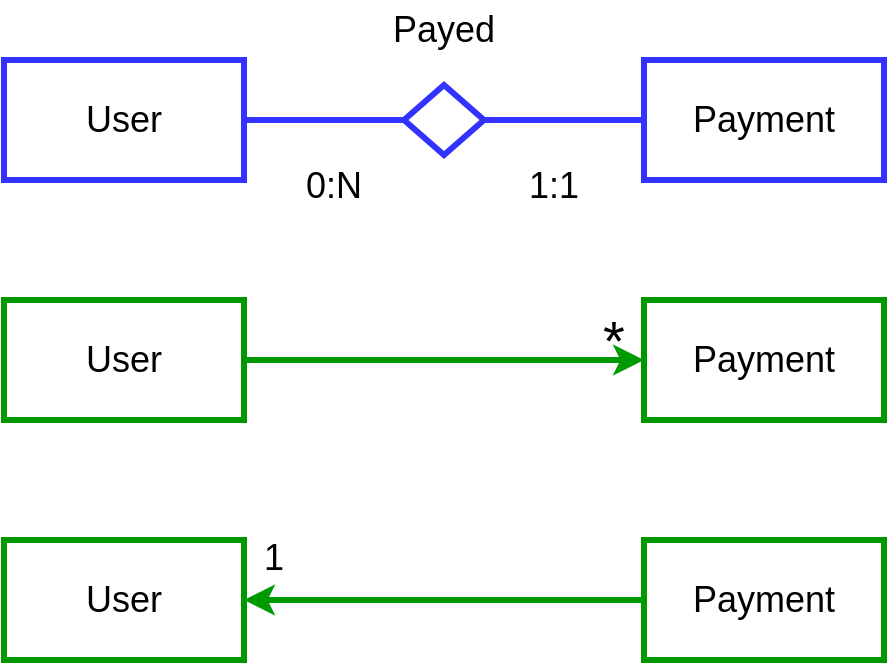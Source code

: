 <mxfile version="17.4.2" type="device" pages="12"><diagram id="C5RBs43oDa-KdzZeNtuy" name="User - Payment"><mxGraphModel dx="1673" dy="865" grid="1" gridSize="10" guides="1" tooltips="1" connect="1" arrows="1" fold="1" page="1" pageScale="1" pageWidth="827" pageHeight="1169" math="0" shadow="0"><root><mxCell id="WIyWlLk6GJQsqaUBKTNV-0"/><mxCell id="WIyWlLk6GJQsqaUBKTNV-1" parent="WIyWlLk6GJQsqaUBKTNV-0"/><mxCell id="5H8_znmYZqcQGiGj_7-v-3" style="edgeStyle=orthogonalEdgeStyle;rounded=0;orthogonalLoop=1;jettySize=auto;html=1;entryX=0;entryY=0.5;entryDx=0;entryDy=0;endArrow=none;endFill=0;strokeColor=#3333FF;strokeWidth=3;" parent="WIyWlLk6GJQsqaUBKTNV-1" source="5H8_znmYZqcQGiGj_7-v-0" target="5H8_znmYZqcQGiGj_7-v-1" edge="1"><mxGeometry relative="1" as="geometry"/></mxCell><mxCell id="5H8_znmYZqcQGiGj_7-v-0" value="User" style="rounded=0;whiteSpace=wrap;html=1;strokeColor=#3333FF;strokeWidth=3;fontSize=18;" parent="WIyWlLk6GJQsqaUBKTNV-1" vertex="1"><mxGeometry x="80" y="160" width="120" height="60" as="geometry"/></mxCell><mxCell id="5H8_znmYZqcQGiGj_7-v-4" style="edgeStyle=orthogonalEdgeStyle;rounded=0;orthogonalLoop=1;jettySize=auto;html=1;endArrow=none;endFill=0;strokeColor=#3333FF;strokeWidth=3;" parent="WIyWlLk6GJQsqaUBKTNV-1" source="5H8_znmYZqcQGiGj_7-v-1" target="5H8_znmYZqcQGiGj_7-v-2" edge="1"><mxGeometry relative="1" as="geometry"/></mxCell><mxCell id="5H8_znmYZqcQGiGj_7-v-1" value="" style="rhombus;whiteSpace=wrap;html=1;strokeColor=#3333FF;strokeWidth=3;" parent="WIyWlLk6GJQsqaUBKTNV-1" vertex="1"><mxGeometry x="280" y="172.5" width="40" height="35" as="geometry"/></mxCell><mxCell id="5H8_znmYZqcQGiGj_7-v-2" value="Payment" style="rounded=0;whiteSpace=wrap;html=1;strokeColor=#3333FF;strokeWidth=3;fontSize=18;" parent="WIyWlLk6GJQsqaUBKTNV-1" vertex="1"><mxGeometry x="400" y="160" width="120" height="60" as="geometry"/></mxCell><mxCell id="5H8_znmYZqcQGiGj_7-v-10" style="edgeStyle=orthogonalEdgeStyle;rounded=0;orthogonalLoop=1;jettySize=auto;html=1;endArrow=classic;endFill=1;strokeColor=#009900;strokeWidth=3;" parent="WIyWlLk6GJQsqaUBKTNV-1" source="5H8_znmYZqcQGiGj_7-v-6" target="5H8_znmYZqcQGiGj_7-v-9" edge="1"><mxGeometry relative="1" as="geometry"/></mxCell><mxCell id="5H8_znmYZqcQGiGj_7-v-6" value="User" style="rounded=0;whiteSpace=wrap;html=1;strokeColor=#009900;strokeWidth=3;fontSize=18;" parent="WIyWlLk6GJQsqaUBKTNV-1" vertex="1"><mxGeometry x="80" y="280" width="120" height="60" as="geometry"/></mxCell><mxCell id="5H8_znmYZqcQGiGj_7-v-9" value="Payment" style="rounded=0;whiteSpace=wrap;html=1;strokeColor=#009900;strokeWidth=3;fontSize=18;" parent="WIyWlLk6GJQsqaUBKTNV-1" vertex="1"><mxGeometry x="400" y="280" width="120" height="60" as="geometry"/></mxCell><mxCell id="5H8_znmYZqcQGiGj_7-v-12" value="User" style="rounded=0;whiteSpace=wrap;html=1;strokeColor=#009900;strokeWidth=3;fontSize=18;" parent="WIyWlLk6GJQsqaUBKTNV-1" vertex="1"><mxGeometry x="80" y="400" width="120" height="60" as="geometry"/></mxCell><mxCell id="5H8_znmYZqcQGiGj_7-v-14" style="edgeStyle=orthogonalEdgeStyle;rounded=0;orthogonalLoop=1;jettySize=auto;html=1;endArrow=classic;endFill=1;strokeColor=#009900;strokeWidth=3;" parent="WIyWlLk6GJQsqaUBKTNV-1" source="5H8_znmYZqcQGiGj_7-v-13" target="5H8_znmYZqcQGiGj_7-v-12" edge="1"><mxGeometry relative="1" as="geometry"/></mxCell><mxCell id="5H8_znmYZqcQGiGj_7-v-13" value="Payment" style="rounded=0;whiteSpace=wrap;html=1;strokeColor=#009900;strokeWidth=3;fontSize=18;" parent="WIyWlLk6GJQsqaUBKTNV-1" vertex="1"><mxGeometry x="400" y="400" width="120" height="60" as="geometry"/></mxCell><mxCell id="cLh1fP5vPN0zq7jZr4No-0" value="&lt;font style=&quot;font-size: 18px&quot;&gt;Payed&lt;/font&gt;" style="text;html=1;strokeColor=none;fillColor=none;align=center;verticalAlign=middle;whiteSpace=wrap;rounded=0;" parent="WIyWlLk6GJQsqaUBKTNV-1" vertex="1"><mxGeometry x="270" y="130" width="60" height="30" as="geometry"/></mxCell><mxCell id="xZDJ2udgOae-NcGjfH1W-0" value="&lt;font style=&quot;font-size: 18px&quot;&gt;0:N&lt;/font&gt;" style="text;html=1;strokeColor=none;fillColor=none;align=center;verticalAlign=middle;whiteSpace=wrap;rounded=0;" parent="WIyWlLk6GJQsqaUBKTNV-1" vertex="1"><mxGeometry x="220" y="207.5" width="50" height="30" as="geometry"/></mxCell><mxCell id="5rE2RYd2EamQ4Tgmn-ch-0" value="&lt;font style=&quot;font-size: 18px&quot;&gt;1:1&lt;/font&gt;" style="text;html=1;strokeColor=none;fillColor=none;align=center;verticalAlign=middle;whiteSpace=wrap;rounded=0;" parent="WIyWlLk6GJQsqaUBKTNV-1" vertex="1"><mxGeometry x="330" y="207.5" width="50" height="30" as="geometry"/></mxCell><mxCell id="5rE2RYd2EamQ4Tgmn-ch-1" value="&lt;font style=&quot;font-size: 28px&quot;&gt;*&lt;/font&gt;" style="text;html=1;strokeColor=none;fillColor=none;align=center;verticalAlign=middle;whiteSpace=wrap;rounded=0;fontSize=18;" parent="WIyWlLk6GJQsqaUBKTNV-1" vertex="1"><mxGeometry x="360" y="290" width="50" height="20" as="geometry"/></mxCell><mxCell id="5rE2RYd2EamQ4Tgmn-ch-3" value="&lt;font style=&quot;font-size: 18px&quot;&gt;1&lt;/font&gt;" style="text;html=1;strokeColor=none;fillColor=none;align=center;verticalAlign=middle;whiteSpace=wrap;rounded=0;fontSize=28;" parent="WIyWlLk6GJQsqaUBKTNV-1" vertex="1"><mxGeometry x="200" y="390" width="30" height="30" as="geometry"/></mxCell></root></mxGraphModel></diagram><diagram id="3bd6IKBIG8rAAPfCMlBy" name="User - Alert"><mxGraphModel dx="1673" dy="865" grid="1" gridSize="10" guides="1" tooltips="1" connect="1" arrows="1" fold="1" page="1" pageScale="1" pageWidth="827" pageHeight="1169" math="0" shadow="0"><root><mxCell id="0"/><mxCell id="1" parent="0"/><mxCell id="NspKJpNaupWwbwPOHup2-33" style="edgeStyle=orthogonalEdgeStyle;rounded=0;orthogonalLoop=1;jettySize=auto;html=1;entryX=0;entryY=0.5;entryDx=0;entryDy=0;endArrow=none;endFill=0;strokeColor=#3333FF;strokeWidth=3;" parent="1" source="NspKJpNaupWwbwPOHup2-34" target="NspKJpNaupWwbwPOHup2-36" edge="1"><mxGeometry relative="1" as="geometry"/></mxCell><mxCell id="NspKJpNaupWwbwPOHup2-34" value="User" style="rounded=0;whiteSpace=wrap;html=1;strokeColor=#3333FF;strokeWidth=3;fontSize=18;" parent="1" vertex="1"><mxGeometry x="100" y="180" width="120" height="60" as="geometry"/></mxCell><mxCell id="NspKJpNaupWwbwPOHup2-35" style="edgeStyle=orthogonalEdgeStyle;rounded=0;orthogonalLoop=1;jettySize=auto;html=1;endArrow=none;endFill=0;strokeColor=#3333FF;strokeWidth=3;" parent="1" source="NspKJpNaupWwbwPOHup2-36" target="NspKJpNaupWwbwPOHup2-37" edge="1"><mxGeometry relative="1" as="geometry"/></mxCell><mxCell id="NspKJpNaupWwbwPOHup2-36" value="" style="rhombus;whiteSpace=wrap;html=1;strokeColor=#3333FF;strokeWidth=3;" parent="1" vertex="1"><mxGeometry x="300" y="192.5" width="40" height="35" as="geometry"/></mxCell><mxCell id="NspKJpNaupWwbwPOHup2-37" value="Alert" style="rounded=0;whiteSpace=wrap;html=1;strokeColor=#3333FF;strokeWidth=3;fontSize=18;" parent="1" vertex="1"><mxGeometry x="420" y="180" width="120" height="60" as="geometry"/></mxCell><mxCell id="NspKJpNaupWwbwPOHup2-38" style="edgeStyle=orthogonalEdgeStyle;rounded=0;orthogonalLoop=1;jettySize=auto;html=1;endArrow=classic;endFill=1;strokeColor=#009900;strokeWidth=3;" parent="1" source="NspKJpNaupWwbwPOHup2-39" target="NspKJpNaupWwbwPOHup2-40" edge="1"><mxGeometry relative="1" as="geometry"/></mxCell><mxCell id="NspKJpNaupWwbwPOHup2-39" value="User" style="rounded=0;whiteSpace=wrap;html=1;strokeColor=#009900;strokeWidth=3;fontSize=18;" parent="1" vertex="1"><mxGeometry x="100" y="300" width="120" height="60" as="geometry"/></mxCell><mxCell id="NspKJpNaupWwbwPOHup2-40" value="Alert" style="rounded=0;whiteSpace=wrap;html=1;strokeColor=#009900;strokeWidth=3;fontSize=18;" parent="1" vertex="1"><mxGeometry x="420" y="300" width="120" height="60" as="geometry"/></mxCell><mxCell id="NspKJpNaupWwbwPOHup2-41" value="User" style="rounded=0;whiteSpace=wrap;html=1;strokeColor=#009900;strokeWidth=3;fontSize=18;" parent="1" vertex="1"><mxGeometry x="100" y="420" width="120" height="60" as="geometry"/></mxCell><mxCell id="NspKJpNaupWwbwPOHup2-42" style="edgeStyle=orthogonalEdgeStyle;rounded=0;orthogonalLoop=1;jettySize=auto;html=1;endArrow=classic;endFill=1;strokeColor=#009900;strokeWidth=3;" parent="1" source="NspKJpNaupWwbwPOHup2-43" target="NspKJpNaupWwbwPOHup2-41" edge="1"><mxGeometry relative="1" as="geometry"/></mxCell><mxCell id="NspKJpNaupWwbwPOHup2-43" value="Alert" style="rounded=0;whiteSpace=wrap;html=1;strokeColor=#009900;strokeWidth=3;fontSize=18;" parent="1" vertex="1"><mxGeometry x="420" y="420" width="120" height="60" as="geometry"/></mxCell><mxCell id="NspKJpNaupWwbwPOHup2-44" value="&lt;font style=&quot;font-size: 18px&quot;&gt;Raise&lt;br&gt;&lt;/font&gt;" style="text;html=1;strokeColor=none;fillColor=none;align=center;verticalAlign=middle;whiteSpace=wrap;rounded=0;" parent="1" vertex="1"><mxGeometry x="290" y="150" width="60" height="30" as="geometry"/></mxCell><mxCell id="NspKJpNaupWwbwPOHup2-45" value="&lt;font style=&quot;font-size: 18px&quot;&gt;0:N&lt;/font&gt;" style="text;html=1;strokeColor=none;fillColor=none;align=center;verticalAlign=middle;whiteSpace=wrap;rounded=0;" parent="1" vertex="1"><mxGeometry x="240" y="227.5" width="50" height="30" as="geometry"/></mxCell><mxCell id="NspKJpNaupWwbwPOHup2-46" value="&lt;font style=&quot;font-size: 18px&quot;&gt;1:1&lt;/font&gt;" style="text;html=1;strokeColor=none;fillColor=none;align=center;verticalAlign=middle;whiteSpace=wrap;rounded=0;" parent="1" vertex="1"><mxGeometry x="350" y="227.5" width="50" height="30" as="geometry"/></mxCell><mxCell id="NspKJpNaupWwbwPOHup2-47" value="&lt;font style=&quot;font-size: 28px&quot;&gt;*&lt;/font&gt;" style="text;html=1;strokeColor=none;fillColor=none;align=center;verticalAlign=middle;whiteSpace=wrap;rounded=0;fontSize=18;" parent="1" vertex="1"><mxGeometry x="380" y="310" width="50" height="20" as="geometry"/></mxCell><mxCell id="NspKJpNaupWwbwPOHup2-48" value="&lt;font style=&quot;font-size: 18px&quot;&gt;1&lt;/font&gt;" style="text;html=1;strokeColor=none;fillColor=none;align=center;verticalAlign=middle;whiteSpace=wrap;rounded=0;fontSize=28;" parent="1" vertex="1"><mxGeometry x="220" y="410" width="30" height="30" as="geometry"/></mxCell></root></mxGraphModel></diagram><diagram id="1XJsCqyKZzRKK31e_K_E" name="User - Order"><mxGraphModel dx="1673" dy="865" grid="1" gridSize="10" guides="1" tooltips="1" connect="1" arrows="1" fold="1" page="1" pageScale="1" pageWidth="827" pageHeight="1169" math="0" shadow="0"><root><mxCell id="0"/><mxCell id="1" parent="0"/><mxCell id="jELUBYUZ6eDR5ddzlOQa-1" style="edgeStyle=orthogonalEdgeStyle;rounded=0;orthogonalLoop=1;jettySize=auto;html=1;entryX=0;entryY=0.5;entryDx=0;entryDy=0;endArrow=none;endFill=0;strokeColor=#3333FF;strokeWidth=3;" parent="1" source="jELUBYUZ6eDR5ddzlOQa-2" target="jELUBYUZ6eDR5ddzlOQa-4" edge="1"><mxGeometry relative="1" as="geometry"/></mxCell><mxCell id="jELUBYUZ6eDR5ddzlOQa-2" value="User" style="rounded=0;whiteSpace=wrap;html=1;strokeColor=#3333FF;strokeWidth=3;fontSize=18;" parent="1" vertex="1"><mxGeometry x="80" y="160" width="120" height="60" as="geometry"/></mxCell><mxCell id="jELUBYUZ6eDR5ddzlOQa-3" style="edgeStyle=orthogonalEdgeStyle;rounded=0;orthogonalLoop=1;jettySize=auto;html=1;endArrow=none;endFill=0;strokeColor=#3333FF;strokeWidth=3;" parent="1" source="jELUBYUZ6eDR5ddzlOQa-4" target="jELUBYUZ6eDR5ddzlOQa-5" edge="1"><mxGeometry relative="1" as="geometry"/></mxCell><mxCell id="jELUBYUZ6eDR5ddzlOQa-4" value="" style="rhombus;whiteSpace=wrap;html=1;strokeColor=#3333FF;strokeWidth=3;" parent="1" vertex="1"><mxGeometry x="280" y="172.5" width="40" height="35" as="geometry"/></mxCell><mxCell id="jELUBYUZ6eDR5ddzlOQa-5" value="Order" style="rounded=0;whiteSpace=wrap;html=1;strokeColor=#3333FF;strokeWidth=3;fontSize=18;" parent="1" vertex="1"><mxGeometry x="400" y="160" width="120" height="60" as="geometry"/></mxCell><mxCell id="jELUBYUZ6eDR5ddzlOQa-6" style="edgeStyle=orthogonalEdgeStyle;rounded=0;orthogonalLoop=1;jettySize=auto;html=1;endArrow=classic;endFill=1;strokeColor=#009900;strokeWidth=3;" parent="1" source="jELUBYUZ6eDR5ddzlOQa-7" target="jELUBYUZ6eDR5ddzlOQa-8" edge="1"><mxGeometry relative="1" as="geometry"/></mxCell><mxCell id="jELUBYUZ6eDR5ddzlOQa-7" value="User" style="rounded=0;whiteSpace=wrap;html=1;strokeColor=#009900;strokeWidth=3;fontSize=18;" parent="1" vertex="1"><mxGeometry x="80" y="280" width="120" height="60" as="geometry"/></mxCell><mxCell id="jELUBYUZ6eDR5ddzlOQa-8" value="Order" style="rounded=0;whiteSpace=wrap;html=1;strokeColor=#009900;strokeWidth=3;fontSize=18;" parent="1" vertex="1"><mxGeometry x="400" y="280" width="120" height="60" as="geometry"/></mxCell><mxCell id="jELUBYUZ6eDR5ddzlOQa-9" value="User" style="rounded=0;whiteSpace=wrap;html=1;strokeColor=#009900;strokeWidth=3;fontSize=18;" parent="1" vertex="1"><mxGeometry x="80" y="400" width="120" height="60" as="geometry"/></mxCell><mxCell id="jELUBYUZ6eDR5ddzlOQa-10" style="edgeStyle=orthogonalEdgeStyle;rounded=0;orthogonalLoop=1;jettySize=auto;html=1;endArrow=classic;endFill=1;strokeColor=#009900;strokeWidth=3;" parent="1" source="jELUBYUZ6eDR5ddzlOQa-11" target="jELUBYUZ6eDR5ddzlOQa-9" edge="1"><mxGeometry relative="1" as="geometry"/></mxCell><mxCell id="jELUBYUZ6eDR5ddzlOQa-11" value="Order" style="rounded=0;whiteSpace=wrap;html=1;strokeColor=#009900;strokeWidth=3;fontSize=18;" parent="1" vertex="1"><mxGeometry x="400" y="400" width="120" height="60" as="geometry"/></mxCell><mxCell id="jELUBYUZ6eDR5ddzlOQa-12" value="&lt;font style=&quot;font-size: 18px&quot;&gt;Create&lt;/font&gt;" style="text;html=1;strokeColor=none;fillColor=none;align=center;verticalAlign=middle;whiteSpace=wrap;rounded=0;" parent="1" vertex="1"><mxGeometry x="270" y="130" width="60" height="30" as="geometry"/></mxCell><mxCell id="jELUBYUZ6eDR5ddzlOQa-13" value="&lt;font style=&quot;font-size: 18px&quot;&gt;0:N&lt;/font&gt;" style="text;html=1;strokeColor=none;fillColor=none;align=center;verticalAlign=middle;whiteSpace=wrap;rounded=0;" parent="1" vertex="1"><mxGeometry x="220" y="207.5" width="50" height="30" as="geometry"/></mxCell><mxCell id="jELUBYUZ6eDR5ddzlOQa-14" value="&lt;font style=&quot;font-size: 18px&quot;&gt;1:1&lt;/font&gt;" style="text;html=1;strokeColor=none;fillColor=none;align=center;verticalAlign=middle;whiteSpace=wrap;rounded=0;" parent="1" vertex="1"><mxGeometry x="330" y="207.5" width="50" height="30" as="geometry"/></mxCell><mxCell id="jELUBYUZ6eDR5ddzlOQa-15" value="&lt;font style=&quot;font-size: 28px&quot;&gt;*&lt;/font&gt;" style="text;html=1;strokeColor=none;fillColor=none;align=center;verticalAlign=middle;whiteSpace=wrap;rounded=0;fontSize=18;" parent="1" vertex="1"><mxGeometry x="360" y="290" width="50" height="20" as="geometry"/></mxCell><mxCell id="jELUBYUZ6eDR5ddzlOQa-16" value="&lt;font style=&quot;font-size: 18px&quot;&gt;1&lt;/font&gt;" style="text;html=1;strokeColor=none;fillColor=none;align=center;verticalAlign=middle;whiteSpace=wrap;rounded=0;fontSize=28;" parent="1" vertex="1"><mxGeometry x="200" y="390" width="30" height="30" as="geometry"/></mxCell></root></mxGraphModel></diagram><diagram id="8duK1uYPQGtDuiuXq4NV" name="User - Activation"><mxGraphModel dx="1673" dy="865" grid="1" gridSize="10" guides="1" tooltips="1" connect="1" arrows="1" fold="1" page="1" pageScale="1" pageWidth="827" pageHeight="1169" math="0" shadow="0"><root><mxCell id="0"/><mxCell id="1" parent="0"/><mxCell id="Mnu4e_eDr-s4h33ty5ns-1" style="edgeStyle=orthogonalEdgeStyle;rounded=0;orthogonalLoop=1;jettySize=auto;html=1;entryX=0;entryY=0.5;entryDx=0;entryDy=0;endArrow=none;endFill=0;strokeColor=#3333FF;strokeWidth=3;dashed=1;" parent="1" source="Mnu4e_eDr-s4h33ty5ns-2" target="Mnu4e_eDr-s4h33ty5ns-4" edge="1"><mxGeometry relative="1" as="geometry"/></mxCell><mxCell id="Mnu4e_eDr-s4h33ty5ns-2" value="User" style="rounded=0;whiteSpace=wrap;html=1;strokeColor=#3333FF;strokeWidth=3;fontSize=18;dashed=1;" parent="1" vertex="1"><mxGeometry x="80" y="160" width="120" height="60" as="geometry"/></mxCell><mxCell id="Mnu4e_eDr-s4h33ty5ns-3" style="edgeStyle=orthogonalEdgeStyle;rounded=0;orthogonalLoop=1;jettySize=auto;html=1;endArrow=none;endFill=0;strokeColor=#3333FF;strokeWidth=3;dashed=1;" parent="1" source="Mnu4e_eDr-s4h33ty5ns-4" target="Mnu4e_eDr-s4h33ty5ns-5" edge="1"><mxGeometry relative="1" as="geometry"/></mxCell><mxCell id="Mnu4e_eDr-s4h33ty5ns-4" value="" style="rhombus;whiteSpace=wrap;html=1;strokeColor=#3333FF;strokeWidth=3;dashed=1;" parent="1" vertex="1"><mxGeometry x="280" y="172.5" width="40" height="35" as="geometry"/></mxCell><mxCell id="Mnu4e_eDr-s4h33ty5ns-5" value="Activation" style="rounded=0;whiteSpace=wrap;html=1;strokeColor=#3333FF;strokeWidth=3;fontSize=18;dashed=1;" parent="1" vertex="1"><mxGeometry x="400" y="160" width="120" height="60" as="geometry"/></mxCell><mxCell id="Mnu4e_eDr-s4h33ty5ns-6" style="edgeStyle=orthogonalEdgeStyle;rounded=0;orthogonalLoop=1;jettySize=auto;html=1;endArrow=classic;endFill=1;strokeColor=#009900;strokeWidth=3;dashed=1;" parent="1" source="Mnu4e_eDr-s4h33ty5ns-7" target="Mnu4e_eDr-s4h33ty5ns-8" edge="1"><mxGeometry relative="1" as="geometry"/></mxCell><mxCell id="Mnu4e_eDr-s4h33ty5ns-7" value="User" style="rounded=0;whiteSpace=wrap;html=1;strokeColor=#009900;strokeWidth=3;fontSize=18;dashed=1;" parent="1" vertex="1"><mxGeometry x="80" y="280" width="120" height="60" as="geometry"/></mxCell><mxCell id="Mnu4e_eDr-s4h33ty5ns-8" value="Activation" style="rounded=0;whiteSpace=wrap;html=1;strokeColor=#009900;strokeWidth=3;fontSize=18;dashed=1;" parent="1" vertex="1"><mxGeometry x="400" y="280" width="120" height="60" as="geometry"/></mxCell><mxCell id="Mnu4e_eDr-s4h33ty5ns-9" value="User" style="rounded=0;whiteSpace=wrap;html=1;strokeColor=#009900;strokeWidth=3;fontSize=18;dashed=1;" parent="1" vertex="1"><mxGeometry x="80" y="400" width="120" height="60" as="geometry"/></mxCell><mxCell id="Mnu4e_eDr-s4h33ty5ns-10" style="edgeStyle=orthogonalEdgeStyle;rounded=0;orthogonalLoop=1;jettySize=auto;html=1;endArrow=classic;endFill=1;strokeColor=#009900;strokeWidth=3;dashed=1;" parent="1" source="Mnu4e_eDr-s4h33ty5ns-11" target="Mnu4e_eDr-s4h33ty5ns-9" edge="1"><mxGeometry relative="1" as="geometry"/></mxCell><mxCell id="Mnu4e_eDr-s4h33ty5ns-11" value="Activation" style="rounded=0;whiteSpace=wrap;html=1;strokeColor=#009900;strokeWidth=3;fontSize=18;dashed=1;" parent="1" vertex="1"><mxGeometry x="400" y="400" width="120" height="60" as="geometry"/></mxCell><mxCell id="Mnu4e_eDr-s4h33ty5ns-12" value="&lt;font style=&quot;font-size: 18px&quot;&gt;Request&lt;/font&gt;" style="text;html=1;strokeColor=none;fillColor=none;align=center;verticalAlign=middle;whiteSpace=wrap;rounded=0;dashed=1;" parent="1" vertex="1"><mxGeometry x="270" y="130" width="60" height="30" as="geometry"/></mxCell><mxCell id="Mnu4e_eDr-s4h33ty5ns-13" value="&lt;font style=&quot;font-size: 18px&quot;&gt;0:N&lt;/font&gt;" style="text;html=1;strokeColor=none;fillColor=none;align=center;verticalAlign=middle;whiteSpace=wrap;rounded=0;dashed=1;" parent="1" vertex="1"><mxGeometry x="220" y="207.5" width="50" height="30" as="geometry"/></mxCell><mxCell id="Mnu4e_eDr-s4h33ty5ns-14" value="&lt;font style=&quot;font-size: 18px&quot;&gt;1:1&lt;/font&gt;" style="text;html=1;strokeColor=none;fillColor=none;align=center;verticalAlign=middle;whiteSpace=wrap;rounded=0;dashed=1;" parent="1" vertex="1"><mxGeometry x="330" y="207.5" width="50" height="30" as="geometry"/></mxCell><mxCell id="Mnu4e_eDr-s4h33ty5ns-15" value="&lt;font style=&quot;font-size: 28px&quot;&gt;*&lt;/font&gt;" style="text;html=1;strokeColor=none;fillColor=none;align=center;verticalAlign=middle;whiteSpace=wrap;rounded=0;fontSize=18;dashed=1;" parent="1" vertex="1"><mxGeometry x="360" y="290" width="50" height="20" as="geometry"/></mxCell><mxCell id="Mnu4e_eDr-s4h33ty5ns-16" value="&lt;font style=&quot;font-size: 18px&quot;&gt;1&lt;/font&gt;" style="text;html=1;strokeColor=none;fillColor=none;align=center;verticalAlign=middle;whiteSpace=wrap;rounded=0;fontSize=28;dashed=1;" parent="1" vertex="1"><mxGeometry x="200" y="390" width="30" height="30" as="geometry"/></mxCell></root></mxGraphModel></diagram><diagram id="9Qayz2AK6TgqLj7lrwON" name="Package - Price"><mxGraphModel dx="1673" dy="865" grid="1" gridSize="10" guides="1" tooltips="1" connect="1" arrows="1" fold="1" page="1" pageScale="1" pageWidth="827" pageHeight="1169" math="0" shadow="0"><root><mxCell id="0"/><mxCell id="1" parent="0"/><mxCell id="3CvrHcX5nYzPQtdQlrQW-1" style="edgeStyle=orthogonalEdgeStyle;rounded=0;orthogonalLoop=1;jettySize=auto;html=1;entryX=0;entryY=0.5;entryDx=0;entryDy=0;endArrow=none;endFill=0;strokeColor=#3333FF;strokeWidth=3;" parent="1" source="3CvrHcX5nYzPQtdQlrQW-2" target="3CvrHcX5nYzPQtdQlrQW-4" edge="1"><mxGeometry relative="1" as="geometry"/></mxCell><mxCell id="3CvrHcX5nYzPQtdQlrQW-2" value="Service Package" style="rounded=0;whiteSpace=wrap;html=1;strokeColor=#3333FF;strokeWidth=3;fontSize=18;" parent="1" vertex="1"><mxGeometry x="100" y="180" width="120" height="60" as="geometry"/></mxCell><mxCell id="3CvrHcX5nYzPQtdQlrQW-3" style="edgeStyle=orthogonalEdgeStyle;rounded=0;orthogonalLoop=1;jettySize=auto;html=1;endArrow=none;endFill=0;strokeColor=#3333FF;strokeWidth=3;" parent="1" source="3CvrHcX5nYzPQtdQlrQW-4" target="3CvrHcX5nYzPQtdQlrQW-5" edge="1"><mxGeometry relative="1" as="geometry"/></mxCell><mxCell id="3CvrHcX5nYzPQtdQlrQW-4" value="" style="rhombus;whiteSpace=wrap;html=1;strokeColor=#3333FF;strokeWidth=3;" parent="1" vertex="1"><mxGeometry x="300" y="192.5" width="40" height="35" as="geometry"/></mxCell><mxCell id="3CvrHcX5nYzPQtdQlrQW-5" value="Package&lt;br&gt;Price" style="rounded=0;whiteSpace=wrap;html=1;strokeColor=#3333FF;strokeWidth=3;fontSize=18;" parent="1" vertex="1"><mxGeometry x="420" y="180" width="120" height="60" as="geometry"/></mxCell><mxCell id="3CvrHcX5nYzPQtdQlrQW-6" style="edgeStyle=orthogonalEdgeStyle;rounded=0;orthogonalLoop=1;jettySize=auto;html=1;endArrow=classic;endFill=1;strokeColor=#009900;strokeWidth=3;" parent="1" source="3CvrHcX5nYzPQtdQlrQW-7" target="3CvrHcX5nYzPQtdQlrQW-8" edge="1"><mxGeometry relative="1" as="geometry"/></mxCell><mxCell id="3CvrHcX5nYzPQtdQlrQW-7" value="&#10;&#10;&lt;span style=&quot;color: rgb(0, 0, 0); font-family: helvetica; font-size: 18px; font-style: normal; font-weight: 400; letter-spacing: normal; text-align: center; text-indent: 0px; text-transform: none; word-spacing: 0px; background-color: rgb(248, 249, 250); display: inline; float: none;&quot;&gt;Service Package&lt;/span&gt;&#10;&#10;" style="rounded=0;whiteSpace=wrap;html=1;strokeColor=#009900;strokeWidth=3;fontSize=18;" parent="1" vertex="1"><mxGeometry x="100" y="300" width="120" height="60" as="geometry"/></mxCell><mxCell id="3CvrHcX5nYzPQtdQlrQW-8" value="Package&lt;br&gt;Price" style="rounded=0;whiteSpace=wrap;html=1;strokeColor=#009900;strokeWidth=3;fontSize=18;" parent="1" vertex="1"><mxGeometry x="420" y="300" width="120" height="60" as="geometry"/></mxCell><mxCell id="3CvrHcX5nYzPQtdQlrQW-9" value="Service Package" style="rounded=0;whiteSpace=wrap;html=1;strokeColor=#009900;strokeWidth=3;fontSize=18;" parent="1" vertex="1"><mxGeometry x="100" y="420" width="120" height="60" as="geometry"/></mxCell><mxCell id="3CvrHcX5nYzPQtdQlrQW-10" style="edgeStyle=orthogonalEdgeStyle;rounded=0;orthogonalLoop=1;jettySize=auto;html=1;endArrow=classic;endFill=1;strokeColor=#009900;strokeWidth=3;" parent="1" source="3CvrHcX5nYzPQtdQlrQW-11" target="3CvrHcX5nYzPQtdQlrQW-9" edge="1"><mxGeometry relative="1" as="geometry"/></mxCell><mxCell id="3CvrHcX5nYzPQtdQlrQW-11" value="&lt;span style=&quot;color: rgb(0 , 0 , 0) ; font-family: &amp;#34;helvetica&amp;#34; ; font-size: 18px ; font-style: normal ; font-weight: 400 ; letter-spacing: normal ; text-align: center ; text-indent: 0px ; text-transform: none ; word-spacing: 0px ; background-color: rgb(248 , 249 , 250) ; display: inline ; float: none&quot;&gt;Package&lt;br&gt;Price&lt;/span&gt;" style="rounded=0;whiteSpace=wrap;html=1;strokeColor=#009900;strokeWidth=3;fontSize=18;" parent="1" vertex="1"><mxGeometry x="420" y="420" width="120" height="60" as="geometry"/></mxCell><mxCell id="3CvrHcX5nYzPQtdQlrQW-12" value="&lt;font style=&quot;font-size: 18px&quot;&gt;Assigned&lt;br&gt;&lt;/font&gt;" style="text;html=1;strokeColor=none;fillColor=none;align=center;verticalAlign=middle;whiteSpace=wrap;rounded=0;" parent="1" vertex="1"><mxGeometry x="290" y="150" width="60" height="30" as="geometry"/></mxCell><mxCell id="3CvrHcX5nYzPQtdQlrQW-13" value="&lt;font style=&quot;font-size: 18px&quot;&gt;0:N&lt;/font&gt;" style="text;html=1;strokeColor=none;fillColor=none;align=center;verticalAlign=middle;whiteSpace=wrap;rounded=0;" parent="1" vertex="1"><mxGeometry x="240" y="227.5" width="50" height="30" as="geometry"/></mxCell><mxCell id="3CvrHcX5nYzPQtdQlrQW-14" value="&lt;font style=&quot;font-size: 18px&quot;&gt;1:1&lt;/font&gt;" style="text;html=1;strokeColor=none;fillColor=none;align=center;verticalAlign=middle;whiteSpace=wrap;rounded=0;" parent="1" vertex="1"><mxGeometry x="350" y="227.5" width="50" height="30" as="geometry"/></mxCell><mxCell id="3CvrHcX5nYzPQtdQlrQW-15" value="&lt;font style=&quot;font-size: 28px&quot;&gt;*&lt;/font&gt;" style="text;html=1;strokeColor=none;fillColor=none;align=center;verticalAlign=middle;whiteSpace=wrap;rounded=0;fontSize=18;" parent="1" vertex="1"><mxGeometry x="380" y="310" width="50" height="20" as="geometry"/></mxCell><mxCell id="3CvrHcX5nYzPQtdQlrQW-16" value="&lt;font style=&quot;font-size: 18px&quot;&gt;1&lt;/font&gt;" style="text;html=1;strokeColor=none;fillColor=none;align=center;verticalAlign=middle;whiteSpace=wrap;rounded=0;fontSize=28;" parent="1" vertex="1"><mxGeometry x="220" y="410" width="30" height="30" as="geometry"/></mxCell></root></mxGraphModel></diagram><diagram id="kSwov-bSw2KngvYg_yMx" name="Package - Optional"><mxGraphModel dx="1673" dy="865" grid="1" gridSize="10" guides="1" tooltips="1" connect="1" arrows="1" fold="1" page="1" pageScale="1" pageWidth="827" pageHeight="1169" math="0" shadow="0"><root><mxCell id="0"/><mxCell id="1" parent="0"/><mxCell id="ho8KpyYY59IPLWuc5N8a-1" style="edgeStyle=orthogonalEdgeStyle;rounded=0;orthogonalLoop=1;jettySize=auto;html=1;entryX=0;entryY=0.5;entryDx=0;entryDy=0;endArrow=none;endFill=0;strokeColor=#3333FF;strokeWidth=3;" parent="1" source="ho8KpyYY59IPLWuc5N8a-2" target="ho8KpyYY59IPLWuc5N8a-4" edge="1"><mxGeometry relative="1" as="geometry"/></mxCell><mxCell id="ho8KpyYY59IPLWuc5N8a-2" value="Service Package" style="rounded=0;whiteSpace=wrap;html=1;strokeColor=#3333FF;strokeWidth=3;fontSize=18;" parent="1" vertex="1"><mxGeometry x="100" y="180" width="120" height="60" as="geometry"/></mxCell><mxCell id="ho8KpyYY59IPLWuc5N8a-3" style="edgeStyle=orthogonalEdgeStyle;rounded=0;orthogonalLoop=1;jettySize=auto;html=1;endArrow=none;endFill=0;strokeColor=#3333FF;strokeWidth=3;" parent="1" source="ho8KpyYY59IPLWuc5N8a-4" target="ho8KpyYY59IPLWuc5N8a-5" edge="1"><mxGeometry relative="1" as="geometry"/></mxCell><mxCell id="ho8KpyYY59IPLWuc5N8a-4" value="" style="rhombus;whiteSpace=wrap;html=1;strokeColor=#3333FF;strokeWidth=3;" parent="1" vertex="1"><mxGeometry x="300" y="192.5" width="40" height="35" as="geometry"/></mxCell><mxCell id="ho8KpyYY59IPLWuc5N8a-5" value="Optional product" style="rounded=0;whiteSpace=wrap;html=1;strokeColor=#3333FF;strokeWidth=3;fontSize=18;" parent="1" vertex="1"><mxGeometry x="420" y="180" width="120" height="60" as="geometry"/></mxCell><mxCell id="ho8KpyYY59IPLWuc5N8a-6" style="edgeStyle=orthogonalEdgeStyle;rounded=0;orthogonalLoop=1;jettySize=auto;html=1;endArrow=classic;endFill=1;strokeColor=#009900;strokeWidth=3;" parent="1" source="ho8KpyYY59IPLWuc5N8a-7" target="ho8KpyYY59IPLWuc5N8a-8" edge="1"><mxGeometry relative="1" as="geometry"/></mxCell><mxCell id="ho8KpyYY59IPLWuc5N8a-7" value="&#10;&#10;&lt;span style=&quot;color: rgb(0, 0, 0); font-family: helvetica; font-size: 18px; font-style: normal; font-weight: 400; letter-spacing: normal; text-align: center; text-indent: 0px; text-transform: none; word-spacing: 0px; background-color: rgb(248, 249, 250); display: inline; float: none;&quot;&gt;Service Package&lt;/span&gt;&#10;&#10;" style="rounded=0;whiteSpace=wrap;html=1;strokeColor=#009900;strokeWidth=3;fontSize=18;" parent="1" vertex="1"><mxGeometry x="100" y="300" width="120" height="60" as="geometry"/></mxCell><mxCell id="ho8KpyYY59IPLWuc5N8a-8" value="Optional product" style="rounded=0;whiteSpace=wrap;html=1;strokeColor=#009900;strokeWidth=3;fontSize=18;" parent="1" vertex="1"><mxGeometry x="420" y="300" width="120" height="60" as="geometry"/></mxCell><mxCell id="ho8KpyYY59IPLWuc5N8a-9" value="Service Package" style="rounded=0;whiteSpace=wrap;html=1;strokeColor=#009900;strokeWidth=3;fontSize=18;" parent="1" vertex="1"><mxGeometry x="100" y="420" width="120" height="60" as="geometry"/></mxCell><mxCell id="ho8KpyYY59IPLWuc5N8a-10" style="edgeStyle=orthogonalEdgeStyle;rounded=0;orthogonalLoop=1;jettySize=auto;html=1;endArrow=classic;endFill=1;strokeColor=#009900;strokeWidth=3;" parent="1" source="ho8KpyYY59IPLWuc5N8a-11" target="ho8KpyYY59IPLWuc5N8a-9" edge="1"><mxGeometry relative="1" as="geometry"/></mxCell><mxCell id="ho8KpyYY59IPLWuc5N8a-11" value="Optional product" style="rounded=0;whiteSpace=wrap;html=1;strokeColor=#009900;strokeWidth=3;fontSize=18;" parent="1" vertex="1"><mxGeometry x="420" y="420" width="120" height="60" as="geometry"/></mxCell><mxCell id="ho8KpyYY59IPLWuc5N8a-12" value="&lt;font style=&quot;font-size: 18px&quot;&gt;Contain&lt;br&gt;&lt;/font&gt;" style="text;html=1;strokeColor=none;fillColor=none;align=center;verticalAlign=middle;whiteSpace=wrap;rounded=0;" parent="1" vertex="1"><mxGeometry x="290" y="150" width="60" height="30" as="geometry"/></mxCell><mxCell id="ho8KpyYY59IPLWuc5N8a-13" value="&lt;font style=&quot;font-size: 18px&quot;&gt;0:N&lt;/font&gt;" style="text;html=1;strokeColor=none;fillColor=none;align=center;verticalAlign=middle;whiteSpace=wrap;rounded=0;" parent="1" vertex="1"><mxGeometry x="240" y="227.5" width="50" height="30" as="geometry"/></mxCell><mxCell id="ho8KpyYY59IPLWuc5N8a-14" value="&lt;span style=&quot;font-size: 18px&quot;&gt;0:N&lt;/span&gt;" style="text;html=1;strokeColor=none;fillColor=none;align=center;verticalAlign=middle;whiteSpace=wrap;rounded=0;" parent="1" vertex="1"><mxGeometry x="350" y="227.5" width="50" height="30" as="geometry"/></mxCell><mxCell id="ho8KpyYY59IPLWuc5N8a-15" value="&lt;font style=&quot;font-size: 28px&quot;&gt;*&lt;/font&gt;" style="text;html=1;strokeColor=none;fillColor=none;align=center;verticalAlign=middle;whiteSpace=wrap;rounded=0;fontSize=18;" parent="1" vertex="1"><mxGeometry x="380" y="310" width="50" height="20" as="geometry"/></mxCell><mxCell id="sK9YoLu5tcmIZ9Ur6pfP-1" value="&lt;font style=&quot;font-size: 28px&quot;&gt;*&lt;/font&gt;" style="text;html=1;strokeColor=none;fillColor=none;align=center;verticalAlign=middle;whiteSpace=wrap;rounded=0;fontSize=18;" parent="1" vertex="1"><mxGeometry x="210" y="430" width="50" height="20" as="geometry"/></mxCell></root></mxGraphModel></diagram><diagram id="WKfZbhIkmJpXpXAoSCX2" name="Package - Service"><mxGraphModel dx="1673" dy="865" grid="1" gridSize="10" guides="1" tooltips="1" connect="1" arrows="1" fold="1" page="1" pageScale="1" pageWidth="827" pageHeight="1169" math="0" shadow="0"><root><mxCell id="0"/><mxCell id="1" parent="0"/><mxCell id="UD-z0x2ZbGwvaDfgLTXo-1" style="edgeStyle=orthogonalEdgeStyle;rounded=0;orthogonalLoop=1;jettySize=auto;html=1;entryX=0;entryY=0.5;entryDx=0;entryDy=0;endArrow=none;endFill=0;strokeColor=#3333FF;strokeWidth=3;" parent="1" source="UD-z0x2ZbGwvaDfgLTXo-2" target="UD-z0x2ZbGwvaDfgLTXo-4" edge="1"><mxGeometry relative="1" as="geometry"/></mxCell><mxCell id="UD-z0x2ZbGwvaDfgLTXo-2" value="Service Package" style="rounded=0;whiteSpace=wrap;html=1;strokeColor=#3333FF;strokeWidth=3;fontSize=18;" parent="1" vertex="1"><mxGeometry x="100" y="180" width="120" height="60" as="geometry"/></mxCell><mxCell id="UD-z0x2ZbGwvaDfgLTXo-3" style="edgeStyle=orthogonalEdgeStyle;rounded=0;orthogonalLoop=1;jettySize=auto;html=1;endArrow=none;endFill=0;strokeColor=#3333FF;strokeWidth=3;" parent="1" source="UD-z0x2ZbGwvaDfgLTXo-4" target="UD-z0x2ZbGwvaDfgLTXo-5" edge="1"><mxGeometry relative="1" as="geometry"/></mxCell><mxCell id="UD-z0x2ZbGwvaDfgLTXo-4" value="" style="rhombus;whiteSpace=wrap;html=1;strokeColor=#3333FF;strokeWidth=3;" parent="1" vertex="1"><mxGeometry x="300" y="192.5" width="40" height="35" as="geometry"/></mxCell><mxCell id="UD-z0x2ZbGwvaDfgLTXo-5" value="Service" style="rounded=0;whiteSpace=wrap;html=1;strokeColor=#3333FF;strokeWidth=3;fontSize=18;" parent="1" vertex="1"><mxGeometry x="420" y="180" width="120" height="60" as="geometry"/></mxCell><mxCell id="UD-z0x2ZbGwvaDfgLTXo-6" style="edgeStyle=orthogonalEdgeStyle;rounded=0;orthogonalLoop=1;jettySize=auto;html=1;endArrow=classic;endFill=1;strokeColor=#009900;strokeWidth=3;" parent="1" source="UD-z0x2ZbGwvaDfgLTXo-7" target="UD-z0x2ZbGwvaDfgLTXo-8" edge="1"><mxGeometry relative="1" as="geometry"/></mxCell><mxCell id="UD-z0x2ZbGwvaDfgLTXo-7" value="&#10;&#10;&lt;span style=&quot;color: rgb(0, 0, 0); font-family: helvetica; font-size: 18px; font-style: normal; font-weight: 400; letter-spacing: normal; text-align: center; text-indent: 0px; text-transform: none; word-spacing: 0px; background-color: rgb(248, 249, 250); display: inline; float: none;&quot;&gt;Service Package&lt;/span&gt;&#10;&#10;" style="rounded=0;whiteSpace=wrap;html=1;strokeColor=#009900;strokeWidth=3;fontSize=18;" parent="1" vertex="1"><mxGeometry x="100" y="300" width="120" height="60" as="geometry"/></mxCell><mxCell id="UD-z0x2ZbGwvaDfgLTXo-8" value="Service" style="rounded=0;whiteSpace=wrap;html=1;strokeColor=#009900;strokeWidth=3;fontSize=18;" parent="1" vertex="1"><mxGeometry x="420" y="300" width="120" height="60" as="geometry"/></mxCell><mxCell id="UD-z0x2ZbGwvaDfgLTXo-9" value="Service Package" style="rounded=0;whiteSpace=wrap;html=1;strokeColor=#009900;strokeWidth=3;fontSize=18;" parent="1" vertex="1"><mxGeometry x="100" y="420" width="120" height="60" as="geometry"/></mxCell><mxCell id="UD-z0x2ZbGwvaDfgLTXo-10" style="edgeStyle=orthogonalEdgeStyle;rounded=0;orthogonalLoop=1;jettySize=auto;html=1;endArrow=classic;endFill=1;strokeColor=#009900;strokeWidth=3;" parent="1" source="UD-z0x2ZbGwvaDfgLTXo-11" target="UD-z0x2ZbGwvaDfgLTXo-9" edge="1"><mxGeometry relative="1" as="geometry"/></mxCell><mxCell id="UD-z0x2ZbGwvaDfgLTXo-11" value="Service" style="rounded=0;whiteSpace=wrap;html=1;strokeColor=#009900;strokeWidth=3;fontSize=18;" parent="1" vertex="1"><mxGeometry x="420" y="420" width="120" height="60" as="geometry"/></mxCell><mxCell id="UD-z0x2ZbGwvaDfgLTXo-12" value="&lt;font style=&quot;font-size: 18px&quot;&gt;Provide&lt;br&gt;&lt;/font&gt;" style="text;html=1;strokeColor=none;fillColor=none;align=center;verticalAlign=middle;whiteSpace=wrap;rounded=0;" parent="1" vertex="1"><mxGeometry x="290" y="150" width="60" height="30" as="geometry"/></mxCell><mxCell id="UD-z0x2ZbGwvaDfgLTXo-13" value="&lt;font style=&quot;font-size: 18px&quot;&gt;0:N&lt;/font&gt;" style="text;html=1;strokeColor=none;fillColor=none;align=center;verticalAlign=middle;whiteSpace=wrap;rounded=0;" parent="1" vertex="1"><mxGeometry x="240" y="227.5" width="50" height="30" as="geometry"/></mxCell><mxCell id="UD-z0x2ZbGwvaDfgLTXo-14" value="&lt;span style=&quot;font-size: 18px&quot;&gt;0:N&lt;/span&gt;" style="text;html=1;strokeColor=none;fillColor=none;align=center;verticalAlign=middle;whiteSpace=wrap;rounded=0;" parent="1" vertex="1"><mxGeometry x="350" y="227.5" width="50" height="30" as="geometry"/></mxCell><mxCell id="UD-z0x2ZbGwvaDfgLTXo-15" value="&lt;font style=&quot;font-size: 28px&quot;&gt;*&lt;/font&gt;" style="text;html=1;strokeColor=none;fillColor=none;align=center;verticalAlign=middle;whiteSpace=wrap;rounded=0;fontSize=18;" parent="1" vertex="1"><mxGeometry x="380" y="310" width="50" height="20" as="geometry"/></mxCell><mxCell id="UD-z0x2ZbGwvaDfgLTXo-16" value="&lt;font style=&quot;font-size: 28px&quot;&gt;*&lt;/font&gt;" style="text;html=1;strokeColor=none;fillColor=none;align=center;verticalAlign=middle;whiteSpace=wrap;rounded=0;fontSize=18;" parent="1" vertex="1"><mxGeometry x="210" y="430" width="50" height="20" as="geometry"/></mxCell></root></mxGraphModel></diagram><diagram id="r2bN8KScOO1je-76f8l9" name="Package - Order"><mxGraphModel dx="1673" dy="865" grid="1" gridSize="10" guides="1" tooltips="1" connect="1" arrows="1" fold="1" page="1" pageScale="1" pageWidth="827" pageHeight="1169" math="0" shadow="0"><root><mxCell id="0"/><mxCell id="1" parent="0"/><mxCell id="2WjiqL8we1PDxKOxogVw-1" style="edgeStyle=orthogonalEdgeStyle;rounded=0;orthogonalLoop=1;jettySize=auto;html=1;entryX=0;entryY=0.5;entryDx=0;entryDy=0;endArrow=none;endFill=0;strokeColor=#3333FF;strokeWidth=3;" parent="1" source="2WjiqL8we1PDxKOxogVw-2" target="2WjiqL8we1PDxKOxogVw-4" edge="1"><mxGeometry relative="1" as="geometry"/></mxCell><mxCell id="2WjiqL8we1PDxKOxogVw-2" value="Service Package" style="rounded=0;whiteSpace=wrap;html=1;strokeColor=#3333FF;strokeWidth=3;fontSize=18;" parent="1" vertex="1"><mxGeometry x="80" y="160" width="120" height="60" as="geometry"/></mxCell><mxCell id="2WjiqL8we1PDxKOxogVw-3" style="edgeStyle=orthogonalEdgeStyle;rounded=0;orthogonalLoop=1;jettySize=auto;html=1;endArrow=none;endFill=0;strokeColor=#3333FF;strokeWidth=3;" parent="1" source="2WjiqL8we1PDxKOxogVw-4" target="2WjiqL8we1PDxKOxogVw-5" edge="1"><mxGeometry relative="1" as="geometry"/></mxCell><mxCell id="2WjiqL8we1PDxKOxogVw-4" value="" style="rhombus;whiteSpace=wrap;html=1;strokeColor=#3333FF;strokeWidth=3;" parent="1" vertex="1"><mxGeometry x="280" y="172.5" width="40" height="35" as="geometry"/></mxCell><mxCell id="2WjiqL8we1PDxKOxogVw-5" value="Order" style="rounded=0;whiteSpace=wrap;html=1;strokeColor=#3333FF;strokeWidth=3;fontSize=18;" parent="1" vertex="1"><mxGeometry x="400" y="160" width="120" height="60" as="geometry"/></mxCell><mxCell id="2WjiqL8we1PDxKOxogVw-6" style="edgeStyle=orthogonalEdgeStyle;rounded=0;orthogonalLoop=1;jettySize=auto;html=1;endArrow=classic;endFill=1;strokeColor=#009900;strokeWidth=3;dashed=1;" parent="1" source="2WjiqL8we1PDxKOxogVw-7" target="2WjiqL8we1PDxKOxogVw-8" edge="1"><mxGeometry relative="1" as="geometry"/></mxCell><mxCell id="2WjiqL8we1PDxKOxogVw-7" value="Service Package" style="rounded=0;whiteSpace=wrap;html=1;strokeColor=#009900;strokeWidth=3;fontSize=18;dashed=1;" parent="1" vertex="1"><mxGeometry x="80" y="280" width="120" height="60" as="geometry"/></mxCell><mxCell id="2WjiqL8we1PDxKOxogVw-8" value="Order" style="rounded=0;whiteSpace=wrap;html=1;strokeColor=#009900;strokeWidth=3;fontSize=18;dashed=1;" parent="1" vertex="1"><mxGeometry x="400" y="280" width="120" height="60" as="geometry"/></mxCell><mxCell id="2WjiqL8we1PDxKOxogVw-9" value="&#10;&#10;&lt;span style=&quot;color: rgb(0, 0, 0); font-family: helvetica; font-size: 18px; font-style: normal; font-weight: 400; letter-spacing: normal; text-align: center; text-indent: 0px; text-transform: none; word-spacing: 0px; background-color: rgb(248, 249, 250); display: inline; float: none;&quot;&gt;Service Package&lt;/span&gt;&#10;&#10;" style="rounded=0;whiteSpace=wrap;html=1;strokeColor=#009900;strokeWidth=3;fontSize=18;" parent="1" vertex="1"><mxGeometry x="80" y="400" width="120" height="60" as="geometry"/></mxCell><mxCell id="2WjiqL8we1PDxKOxogVw-10" style="edgeStyle=orthogonalEdgeStyle;rounded=0;orthogonalLoop=1;jettySize=auto;html=1;endArrow=classic;endFill=1;strokeColor=#009900;strokeWidth=3;" parent="1" source="2WjiqL8we1PDxKOxogVw-11" target="2WjiqL8we1PDxKOxogVw-9" edge="1"><mxGeometry relative="1" as="geometry"/></mxCell><mxCell id="2WjiqL8we1PDxKOxogVw-11" value="Order" style="rounded=0;whiteSpace=wrap;html=1;strokeColor=#009900;strokeWidth=3;fontSize=18;" parent="1" vertex="1"><mxGeometry x="400" y="400" width="120" height="60" as="geometry"/></mxCell><mxCell id="2WjiqL8we1PDxKOxogVw-12" value="&lt;span style=&quot;font-size: 18px&quot;&gt;Used&lt;/span&gt;" style="text;html=1;strokeColor=none;fillColor=none;align=center;verticalAlign=middle;whiteSpace=wrap;rounded=0;" parent="1" vertex="1"><mxGeometry x="270" y="130" width="60" height="30" as="geometry"/></mxCell><mxCell id="2WjiqL8we1PDxKOxogVw-13" value="&lt;font style=&quot;font-size: 18px&quot;&gt;0:N&lt;/font&gt;" style="text;html=1;strokeColor=none;fillColor=none;align=center;verticalAlign=middle;whiteSpace=wrap;rounded=0;" parent="1" vertex="1"><mxGeometry x="220" y="207.5" width="50" height="30" as="geometry"/></mxCell><mxCell id="2WjiqL8we1PDxKOxogVw-14" value="&lt;font style=&quot;font-size: 18px&quot;&gt;1:1&lt;/font&gt;" style="text;html=1;strokeColor=none;fillColor=none;align=center;verticalAlign=middle;whiteSpace=wrap;rounded=0;" parent="1" vertex="1"><mxGeometry x="330" y="207.5" width="50" height="30" as="geometry"/></mxCell><mxCell id="2WjiqL8we1PDxKOxogVw-15" value="&lt;font style=&quot;font-size: 28px&quot;&gt;*&lt;/font&gt;" style="text;html=1;strokeColor=none;fillColor=none;align=center;verticalAlign=middle;whiteSpace=wrap;rounded=0;fontSize=18;dashed=1;" parent="1" vertex="1"><mxGeometry x="360" y="290" width="50" height="20" as="geometry"/></mxCell><mxCell id="2WjiqL8we1PDxKOxogVw-16" value="&lt;font style=&quot;font-size: 18px&quot;&gt;1&lt;/font&gt;" style="text;html=1;strokeColor=none;fillColor=none;align=center;verticalAlign=middle;whiteSpace=wrap;rounded=0;fontSize=28;" parent="1" vertex="1"><mxGeometry x="200" y="390" width="30" height="30" as="geometry"/></mxCell></root></mxGraphModel></diagram><diagram id="KUcMaJNSQnb2tJWK3ifn" name="Package - Activation"><mxGraphModel dx="1673" dy="865" grid="1" gridSize="10" guides="1" tooltips="1" connect="1" arrows="1" fold="1" page="1" pageScale="1" pageWidth="827" pageHeight="1169" math="0" shadow="0"><root><mxCell id="0"/><mxCell id="1" parent="0"/><mxCell id="yseuSJX9ETMn3OpEGLi4-17" style="edgeStyle=orthogonalEdgeStyle;rounded=0;orthogonalLoop=1;jettySize=auto;html=1;entryX=0;entryY=0.5;entryDx=0;entryDy=0;endArrow=none;endFill=0;strokeColor=#3333FF;strokeWidth=3;dashed=1;" parent="1" source="yseuSJX9ETMn3OpEGLi4-18" target="yseuSJX9ETMn3OpEGLi4-20" edge="1"><mxGeometry relative="1" as="geometry"/></mxCell><mxCell id="yseuSJX9ETMn3OpEGLi4-18" value="Service Package" style="rounded=0;whiteSpace=wrap;html=1;strokeColor=#3333FF;strokeWidth=3;fontSize=18;dashed=1;" parent="1" vertex="1"><mxGeometry x="90" y="170" width="120" height="60" as="geometry"/></mxCell><mxCell id="yseuSJX9ETMn3OpEGLi4-19" style="edgeStyle=orthogonalEdgeStyle;rounded=0;orthogonalLoop=1;jettySize=auto;html=1;endArrow=none;endFill=0;strokeColor=#3333FF;strokeWidth=3;dashed=1;" parent="1" source="yseuSJX9ETMn3OpEGLi4-20" target="yseuSJX9ETMn3OpEGLi4-21" edge="1"><mxGeometry relative="1" as="geometry"/></mxCell><mxCell id="yseuSJX9ETMn3OpEGLi4-20" value="" style="rhombus;whiteSpace=wrap;html=1;strokeColor=#3333FF;strokeWidth=3;dashed=1;" parent="1" vertex="1"><mxGeometry x="290" y="182.5" width="40" height="35" as="geometry"/></mxCell><mxCell id="yseuSJX9ETMn3OpEGLi4-21" value="Activation" style="rounded=0;whiteSpace=wrap;html=1;strokeColor=#3333FF;strokeWidth=3;fontSize=18;dashed=1;" parent="1" vertex="1"><mxGeometry x="410" y="170" width="120" height="60" as="geometry"/></mxCell><mxCell id="yseuSJX9ETMn3OpEGLi4-22" style="edgeStyle=orthogonalEdgeStyle;rounded=0;orthogonalLoop=1;jettySize=auto;html=1;endArrow=classic;endFill=1;strokeColor=#009900;strokeWidth=3;dashed=1;" parent="1" source="yseuSJX9ETMn3OpEGLi4-23" target="yseuSJX9ETMn3OpEGLi4-24" edge="1"><mxGeometry relative="1" as="geometry"/></mxCell><mxCell id="yseuSJX9ETMn3OpEGLi4-23" value="Service Package" style="rounded=0;whiteSpace=wrap;html=1;strokeColor=#009900;strokeWidth=3;fontSize=18;dashed=1;" parent="1" vertex="1"><mxGeometry x="90" y="290" width="120" height="60" as="geometry"/></mxCell><mxCell id="yseuSJX9ETMn3OpEGLi4-24" value="Activation" style="rounded=0;whiteSpace=wrap;html=1;strokeColor=#009900;strokeWidth=3;fontSize=18;dashed=1;" parent="1" vertex="1"><mxGeometry x="410" y="290" width="120" height="60" as="geometry"/></mxCell><mxCell id="yseuSJX9ETMn3OpEGLi4-25" value="&#10;&#10;&lt;span style=&quot;color: rgb(0, 0, 0); font-family: helvetica; font-size: 18px; font-style: normal; font-weight: 400; letter-spacing: normal; text-align: center; text-indent: 0px; text-transform: none; word-spacing: 0px; background-color: rgb(248, 249, 250); display: inline; float: none;&quot;&gt;Service Package&lt;/span&gt;&#10;&#10;" style="rounded=0;whiteSpace=wrap;html=1;strokeColor=#009900;strokeWidth=3;fontSize=18;dashed=1;" parent="1" vertex="1"><mxGeometry x="90" y="410" width="120" height="60" as="geometry"/></mxCell><mxCell id="yseuSJX9ETMn3OpEGLi4-26" style="edgeStyle=orthogonalEdgeStyle;rounded=0;orthogonalLoop=1;jettySize=auto;html=1;endArrow=classic;endFill=1;strokeColor=#009900;strokeWidth=3;dashed=1;" parent="1" source="yseuSJX9ETMn3OpEGLi4-27" target="yseuSJX9ETMn3OpEGLi4-25" edge="1"><mxGeometry relative="1" as="geometry"/></mxCell><mxCell id="yseuSJX9ETMn3OpEGLi4-27" value="Activation" style="rounded=0;whiteSpace=wrap;html=1;strokeColor=#009900;strokeWidth=3;fontSize=18;dashed=1;" parent="1" vertex="1"><mxGeometry x="410" y="410" width="120" height="60" as="geometry"/></mxCell><mxCell id="yseuSJX9ETMn3OpEGLi4-28" value="&lt;span style=&quot;font-size: 18px&quot;&gt;Inserted&lt;/span&gt;" style="text;html=1;strokeColor=none;fillColor=none;align=center;verticalAlign=middle;whiteSpace=wrap;rounded=0;dashed=1;" parent="1" vertex="1"><mxGeometry x="280" y="140" width="60" height="30" as="geometry"/></mxCell><mxCell id="yseuSJX9ETMn3OpEGLi4-29" value="&lt;font style=&quot;font-size: 18px&quot;&gt;0:N&lt;/font&gt;" style="text;html=1;strokeColor=none;fillColor=none;align=center;verticalAlign=middle;whiteSpace=wrap;rounded=0;dashed=1;" parent="1" vertex="1"><mxGeometry x="230" y="217.5" width="50" height="30" as="geometry"/></mxCell><mxCell id="yseuSJX9ETMn3OpEGLi4-30" value="&lt;font style=&quot;font-size: 18px&quot;&gt;1:1&lt;/font&gt;" style="text;html=1;strokeColor=none;fillColor=none;align=center;verticalAlign=middle;whiteSpace=wrap;rounded=0;dashed=1;" parent="1" vertex="1"><mxGeometry x="340" y="217.5" width="50" height="30" as="geometry"/></mxCell><mxCell id="yseuSJX9ETMn3OpEGLi4-31" value="&lt;font style=&quot;font-size: 28px&quot;&gt;*&lt;/font&gt;" style="text;html=1;strokeColor=none;fillColor=none;align=center;verticalAlign=middle;whiteSpace=wrap;rounded=0;fontSize=18;dashed=1;" parent="1" vertex="1"><mxGeometry x="370" y="300" width="50" height="20" as="geometry"/></mxCell><mxCell id="yseuSJX9ETMn3OpEGLi4-32" value="&lt;font style=&quot;font-size: 18px&quot;&gt;1&lt;/font&gt;" style="text;html=1;strokeColor=none;fillColor=none;align=center;verticalAlign=middle;whiteSpace=wrap;rounded=0;fontSize=28;dashed=1;" parent="1" vertex="1"><mxGeometry x="210" y="400" width="30" height="30" as="geometry"/></mxCell></root></mxGraphModel></diagram><diagram id="GzFuTA0WLUgopjWyIS8m" name="Order - Payment"><mxGraphModel dx="1673" dy="865" grid="1" gridSize="10" guides="1" tooltips="1" connect="1" arrows="1" fold="1" page="1" pageScale="1" pageWidth="827" pageHeight="1169" math="0" shadow="0"><root><mxCell id="0"/><mxCell id="1" parent="0"/><mxCell id="CzNtCY8gQqMIGWe2V2N0-1" style="edgeStyle=orthogonalEdgeStyle;rounded=0;orthogonalLoop=1;jettySize=auto;html=1;entryX=0;entryY=0.5;entryDx=0;entryDy=0;endArrow=none;endFill=0;strokeColor=#3333FF;strokeWidth=3;" parent="1" source="CzNtCY8gQqMIGWe2V2N0-2" target="CzNtCY8gQqMIGWe2V2N0-4" edge="1"><mxGeometry relative="1" as="geometry"/></mxCell><mxCell id="CzNtCY8gQqMIGWe2V2N0-2" value="Order" style="rounded=0;whiteSpace=wrap;html=1;strokeColor=#3333FF;strokeWidth=3;fontSize=18;" parent="1" vertex="1"><mxGeometry x="80" y="160" width="120" height="60" as="geometry"/></mxCell><mxCell id="CzNtCY8gQqMIGWe2V2N0-3" style="edgeStyle=orthogonalEdgeStyle;rounded=0;orthogonalLoop=1;jettySize=auto;html=1;endArrow=none;endFill=0;strokeColor=#3333FF;strokeWidth=3;" parent="1" source="CzNtCY8gQqMIGWe2V2N0-4" target="CzNtCY8gQqMIGWe2V2N0-5" edge="1"><mxGeometry relative="1" as="geometry"/></mxCell><mxCell id="CzNtCY8gQqMIGWe2V2N0-4" value="" style="rhombus;whiteSpace=wrap;html=1;strokeColor=#3333FF;strokeWidth=3;" parent="1" vertex="1"><mxGeometry x="280" y="172.5" width="40" height="35" as="geometry"/></mxCell><mxCell id="CzNtCY8gQqMIGWe2V2N0-5" value="Payment" style="rounded=0;whiteSpace=wrap;html=1;strokeColor=#3333FF;strokeWidth=3;fontSize=18;" parent="1" vertex="1"><mxGeometry x="400" y="160" width="120" height="60" as="geometry"/></mxCell><mxCell id="CzNtCY8gQqMIGWe2V2N0-6" style="edgeStyle=orthogonalEdgeStyle;rounded=0;orthogonalLoop=1;jettySize=auto;html=1;endArrow=classic;endFill=1;strokeColor=#009900;strokeWidth=3;" parent="1" source="CzNtCY8gQqMIGWe2V2N0-7" target="CzNtCY8gQqMIGWe2V2N0-8" edge="1"><mxGeometry relative="1" as="geometry"/></mxCell><mxCell id="CzNtCY8gQqMIGWe2V2N0-7" value="Order" style="rounded=0;whiteSpace=wrap;html=1;strokeColor=#009900;strokeWidth=3;fontSize=18;" parent="1" vertex="1"><mxGeometry x="80" y="280" width="120" height="60" as="geometry"/></mxCell><mxCell id="CzNtCY8gQqMIGWe2V2N0-8" value="Payment" style="rounded=0;whiteSpace=wrap;html=1;strokeColor=#009900;strokeWidth=3;fontSize=18;" parent="1" vertex="1"><mxGeometry x="400" y="280" width="120" height="60" as="geometry"/></mxCell><mxCell id="CzNtCY8gQqMIGWe2V2N0-9" value="Order" style="rounded=0;whiteSpace=wrap;html=1;strokeColor=#009900;strokeWidth=3;fontSize=18;" parent="1" vertex="1"><mxGeometry x="80" y="400" width="120" height="60" as="geometry"/></mxCell><mxCell id="CzNtCY8gQqMIGWe2V2N0-10" style="edgeStyle=orthogonalEdgeStyle;rounded=0;orthogonalLoop=1;jettySize=auto;html=1;endArrow=classic;endFill=1;strokeColor=#009900;strokeWidth=3;" parent="1" source="CzNtCY8gQqMIGWe2V2N0-11" target="CzNtCY8gQqMIGWe2V2N0-9" edge="1"><mxGeometry relative="1" as="geometry"/></mxCell><mxCell id="CzNtCY8gQqMIGWe2V2N0-11" value="Payment" style="rounded=0;whiteSpace=wrap;html=1;strokeColor=#009900;strokeWidth=3;fontSize=18;" parent="1" vertex="1"><mxGeometry x="400" y="400" width="120" height="60" as="geometry"/></mxCell><mxCell id="CzNtCY8gQqMIGWe2V2N0-12" value="&lt;font style=&quot;font-size: 18px&quot;&gt;Completed&lt;/font&gt;" style="text;html=1;strokeColor=none;fillColor=none;align=center;verticalAlign=middle;whiteSpace=wrap;rounded=0;" parent="1" vertex="1"><mxGeometry x="270" y="130" width="60" height="30" as="geometry"/></mxCell><mxCell id="CzNtCY8gQqMIGWe2V2N0-13" value="&lt;font style=&quot;font-size: 18px&quot;&gt;0:N&lt;/font&gt;" style="text;html=1;strokeColor=none;fillColor=none;align=center;verticalAlign=middle;whiteSpace=wrap;rounded=0;" parent="1" vertex="1"><mxGeometry x="220" y="207.5" width="50" height="30" as="geometry"/></mxCell><mxCell id="CzNtCY8gQqMIGWe2V2N0-14" value="&lt;font style=&quot;font-size: 18px&quot;&gt;1:1&lt;/font&gt;" style="text;html=1;strokeColor=none;fillColor=none;align=center;verticalAlign=middle;whiteSpace=wrap;rounded=0;" parent="1" vertex="1"><mxGeometry x="330" y="207.5" width="50" height="30" as="geometry"/></mxCell><mxCell id="CzNtCY8gQqMIGWe2V2N0-15" value="&lt;font style=&quot;font-size: 28px&quot;&gt;*&lt;/font&gt;" style="text;html=1;strokeColor=none;fillColor=none;align=center;verticalAlign=middle;whiteSpace=wrap;rounded=0;fontSize=18;" parent="1" vertex="1"><mxGeometry x="360" y="290" width="50" height="20" as="geometry"/></mxCell><mxCell id="CzNtCY8gQqMIGWe2V2N0-16" value="&lt;font style=&quot;font-size: 18px&quot;&gt;1&lt;/font&gt;" style="text;html=1;strokeColor=none;fillColor=none;align=center;verticalAlign=middle;whiteSpace=wrap;rounded=0;fontSize=28;" parent="1" vertex="1"><mxGeometry x="200" y="390" width="30" height="30" as="geometry"/></mxCell></root></mxGraphModel></diagram><diagram id="_gvu_Y88pLg6GvxhXOBH" name="Order - Optional"><mxGraphModel dx="1673" dy="865" grid="1" gridSize="10" guides="1" tooltips="1" connect="1" arrows="1" fold="1" page="1" pageScale="1" pageWidth="827" pageHeight="1169" math="0" shadow="0"><root><mxCell id="0"/><mxCell id="1" parent="0"/><mxCell id="p3zZPZAsZZTRIXiJbq_g-1" style="edgeStyle=orthogonalEdgeStyle;rounded=0;orthogonalLoop=1;jettySize=auto;html=1;entryX=0;entryY=0.5;entryDx=0;entryDy=0;endArrow=none;endFill=0;strokeColor=#3333FF;strokeWidth=3;" parent="1" source="p3zZPZAsZZTRIXiJbq_g-2" target="p3zZPZAsZZTRIXiJbq_g-4" edge="1"><mxGeometry relative="1" as="geometry"/></mxCell><mxCell id="p3zZPZAsZZTRIXiJbq_g-2" value="Order" style="rounded=0;whiteSpace=wrap;html=1;strokeColor=#3333FF;strokeWidth=3;fontSize=18;" parent="1" vertex="1"><mxGeometry x="100" y="180" width="120" height="60" as="geometry"/></mxCell><mxCell id="p3zZPZAsZZTRIXiJbq_g-3" style="edgeStyle=orthogonalEdgeStyle;rounded=0;orthogonalLoop=1;jettySize=auto;html=1;endArrow=none;endFill=0;strokeColor=#3333FF;strokeWidth=3;" parent="1" source="p3zZPZAsZZTRIXiJbq_g-4" target="p3zZPZAsZZTRIXiJbq_g-5" edge="1"><mxGeometry relative="1" as="geometry"/></mxCell><mxCell id="p3zZPZAsZZTRIXiJbq_g-4" value="" style="rhombus;whiteSpace=wrap;html=1;strokeColor=#3333FF;strokeWidth=3;" parent="1" vertex="1"><mxGeometry x="300" y="192.5" width="40" height="35" as="geometry"/></mxCell><mxCell id="p3zZPZAsZZTRIXiJbq_g-5" value="Optional product" style="rounded=0;whiteSpace=wrap;html=1;strokeColor=#3333FF;strokeWidth=3;fontSize=18;" parent="1" vertex="1"><mxGeometry x="420" y="180" width="120" height="60" as="geometry"/></mxCell><mxCell id="p3zZPZAsZZTRIXiJbq_g-6" style="edgeStyle=orthogonalEdgeStyle;rounded=0;orthogonalLoop=1;jettySize=auto;html=1;endArrow=classic;endFill=1;strokeColor=#009900;strokeWidth=3;" parent="1" source="p3zZPZAsZZTRIXiJbq_g-7" target="p3zZPZAsZZTRIXiJbq_g-8" edge="1"><mxGeometry relative="1" as="geometry"/></mxCell><mxCell id="p3zZPZAsZZTRIXiJbq_g-7" value="Order" style="rounded=0;whiteSpace=wrap;html=1;strokeColor=#009900;strokeWidth=3;fontSize=18;" parent="1" vertex="1"><mxGeometry x="100" y="300" width="120" height="60" as="geometry"/></mxCell><mxCell id="p3zZPZAsZZTRIXiJbq_g-8" value="Optional product" style="rounded=0;whiteSpace=wrap;html=1;strokeColor=#009900;strokeWidth=3;fontSize=18;" parent="1" vertex="1"><mxGeometry x="420" y="300" width="120" height="60" as="geometry"/></mxCell><mxCell id="p3zZPZAsZZTRIXiJbq_g-9" value="Order" style="rounded=0;whiteSpace=wrap;html=1;strokeColor=#009900;strokeWidth=3;fontSize=18;" parent="1" vertex="1"><mxGeometry x="100" y="420" width="120" height="60" as="geometry"/></mxCell><mxCell id="p3zZPZAsZZTRIXiJbq_g-10" style="edgeStyle=orthogonalEdgeStyle;rounded=0;orthogonalLoop=1;jettySize=auto;html=1;endArrow=classic;endFill=1;strokeColor=#009900;strokeWidth=3;" parent="1" source="p3zZPZAsZZTRIXiJbq_g-11" target="p3zZPZAsZZTRIXiJbq_g-9" edge="1"><mxGeometry relative="1" as="geometry"/></mxCell><mxCell id="p3zZPZAsZZTRIXiJbq_g-11" value="Optional product" style="rounded=0;whiteSpace=wrap;html=1;strokeColor=#009900;strokeWidth=3;fontSize=18;" parent="1" vertex="1"><mxGeometry x="420" y="420" width="120" height="60" as="geometry"/></mxCell><mxCell id="p3zZPZAsZZTRIXiJbq_g-12" value="&lt;font style=&quot;font-size: 18px&quot;&gt;Choose&lt;br&gt;&lt;/font&gt;" style="text;html=1;strokeColor=none;fillColor=none;align=center;verticalAlign=middle;whiteSpace=wrap;rounded=0;" parent="1" vertex="1"><mxGeometry x="290" y="150" width="60" height="30" as="geometry"/></mxCell><mxCell id="p3zZPZAsZZTRIXiJbq_g-13" value="&lt;font style=&quot;font-size: 18px&quot;&gt;0:N&lt;/font&gt;" style="text;html=1;strokeColor=none;fillColor=none;align=center;verticalAlign=middle;whiteSpace=wrap;rounded=0;" parent="1" vertex="1"><mxGeometry x="240" y="227.5" width="50" height="30" as="geometry"/></mxCell><mxCell id="p3zZPZAsZZTRIXiJbq_g-14" value="&lt;span style=&quot;font-size: 18px&quot;&gt;0:N&lt;/span&gt;" style="text;html=1;strokeColor=none;fillColor=none;align=center;verticalAlign=middle;whiteSpace=wrap;rounded=0;" parent="1" vertex="1"><mxGeometry x="350" y="227.5" width="50" height="30" as="geometry"/></mxCell><mxCell id="p3zZPZAsZZTRIXiJbq_g-15" value="&lt;font style=&quot;font-size: 28px&quot;&gt;*&lt;/font&gt;" style="text;html=1;strokeColor=none;fillColor=none;align=center;verticalAlign=middle;whiteSpace=wrap;rounded=0;fontSize=18;" parent="1" vertex="1"><mxGeometry x="380" y="310" width="50" height="20" as="geometry"/></mxCell><mxCell id="p3zZPZAsZZTRIXiJbq_g-16" value="&lt;font style=&quot;font-size: 28px&quot;&gt;*&lt;/font&gt;" style="text;html=1;strokeColor=none;fillColor=none;align=center;verticalAlign=middle;whiteSpace=wrap;rounded=0;fontSize=18;" parent="1" vertex="1"><mxGeometry x="210" y="430" width="50" height="20" as="geometry"/></mxCell></root></mxGraphModel></diagram><diagram id="0bbOAWSJdbXHecujKcQ_" name="Order - Activation"><mxGraphModel dx="1673" dy="865" grid="1" gridSize="10" guides="1" tooltips="1" connect="1" arrows="1" fold="1" page="1" pageScale="1" pageWidth="827" pageHeight="1169" math="0" shadow="0"><root><mxCell id="0"/><mxCell id="1" parent="0"/><mxCell id="67fHilx9IuGYeCaHsQZT-1" style="edgeStyle=orthogonalEdgeStyle;rounded=0;orthogonalLoop=1;jettySize=auto;html=1;entryX=0;entryY=0.5;entryDx=0;entryDy=0;endArrow=none;endFill=0;strokeColor=#3333FF;strokeWidth=3;" parent="1" source="67fHilx9IuGYeCaHsQZT-2" target="67fHilx9IuGYeCaHsQZT-4" edge="1"><mxGeometry relative="1" as="geometry"/></mxCell><mxCell id="67fHilx9IuGYeCaHsQZT-2" value="Order" style="rounded=0;whiteSpace=wrap;html=1;strokeColor=#3333FF;strokeWidth=3;fontSize=18;" parent="1" vertex="1"><mxGeometry x="100" y="180" width="120" height="60" as="geometry"/></mxCell><mxCell id="67fHilx9IuGYeCaHsQZT-3" style="edgeStyle=orthogonalEdgeStyle;rounded=0;orthogonalLoop=1;jettySize=auto;html=1;endArrow=none;endFill=0;strokeColor=#3333FF;strokeWidth=3;" parent="1" source="67fHilx9IuGYeCaHsQZT-4" target="67fHilx9IuGYeCaHsQZT-5" edge="1"><mxGeometry relative="1" as="geometry"/></mxCell><mxCell id="67fHilx9IuGYeCaHsQZT-4" value="" style="rhombus;whiteSpace=wrap;html=1;strokeColor=#3333FF;strokeWidth=3;" parent="1" vertex="1"><mxGeometry x="300" y="192.5" width="40" height="35" as="geometry"/></mxCell><mxCell id="67fHilx9IuGYeCaHsQZT-5" value="Activation" style="rounded=0;whiteSpace=wrap;html=1;strokeColor=#3333FF;strokeWidth=3;fontSize=18;" parent="1" vertex="1"><mxGeometry x="420" y="180" width="120" height="60" as="geometry"/></mxCell><mxCell id="67fHilx9IuGYeCaHsQZT-6" style="edgeStyle=orthogonalEdgeStyle;rounded=0;orthogonalLoop=1;jettySize=auto;html=1;endArrow=classic;endFill=1;strokeColor=#009900;strokeWidth=3;dashed=1;" parent="1" source="67fHilx9IuGYeCaHsQZT-7" target="67fHilx9IuGYeCaHsQZT-8" edge="1"><mxGeometry relative="1" as="geometry"/></mxCell><mxCell id="67fHilx9IuGYeCaHsQZT-7" value="Order" style="rounded=0;whiteSpace=wrap;html=1;strokeColor=#009900;strokeWidth=3;fontSize=18;dashed=1;" parent="1" vertex="1"><mxGeometry x="100" y="300" width="120" height="60" as="geometry"/></mxCell><mxCell id="67fHilx9IuGYeCaHsQZT-8" value="Activation" style="rounded=0;whiteSpace=wrap;html=1;strokeColor=#009900;strokeWidth=3;fontSize=18;dashed=1;" parent="1" vertex="1"><mxGeometry x="420" y="300" width="120" height="60" as="geometry"/></mxCell><mxCell id="67fHilx9IuGYeCaHsQZT-9" value="Order" style="rounded=0;whiteSpace=wrap;html=1;strokeColor=#009900;strokeWidth=3;fontSize=18;" parent="1" vertex="1"><mxGeometry x="100" y="420" width="120" height="60" as="geometry"/></mxCell><mxCell id="67fHilx9IuGYeCaHsQZT-10" style="edgeStyle=orthogonalEdgeStyle;rounded=0;orthogonalLoop=1;jettySize=auto;html=1;endArrow=classic;endFill=1;strokeColor=#009900;strokeWidth=3;" parent="1" source="67fHilx9IuGYeCaHsQZT-11" target="67fHilx9IuGYeCaHsQZT-9" edge="1"><mxGeometry relative="1" as="geometry"/></mxCell><mxCell id="67fHilx9IuGYeCaHsQZT-11" value="Activation" style="rounded=0;whiteSpace=wrap;html=1;strokeColor=#009900;strokeWidth=3;fontSize=18;" parent="1" vertex="1"><mxGeometry x="420" y="420" width="120" height="60" as="geometry"/></mxCell><mxCell id="67fHilx9IuGYeCaHsQZT-12" value="&lt;font style=&quot;font-size: 18px&quot;&gt;Activated&lt;br&gt;&lt;/font&gt;" style="text;html=1;strokeColor=none;fillColor=none;align=center;verticalAlign=middle;whiteSpace=wrap;rounded=0;" parent="1" vertex="1"><mxGeometry x="290" y="150" width="60" height="30" as="geometry"/></mxCell><mxCell id="67fHilx9IuGYeCaHsQZT-13" value="&lt;font style=&quot;font-size: 18px&quot;&gt;1:1&lt;/font&gt;" style="text;html=1;strokeColor=none;fillColor=none;align=center;verticalAlign=middle;whiteSpace=wrap;rounded=0;" parent="1" vertex="1"><mxGeometry x="240" y="227.5" width="50" height="30" as="geometry"/></mxCell><mxCell id="67fHilx9IuGYeCaHsQZT-14" value="&lt;span style=&quot;font-size: 18px&quot;&gt;1:1&lt;/span&gt;" style="text;html=1;strokeColor=none;fillColor=none;align=center;verticalAlign=middle;whiteSpace=wrap;rounded=0;" parent="1" vertex="1"><mxGeometry x="350" y="227.5" width="50" height="30" as="geometry"/></mxCell><mxCell id="67fHilx9IuGYeCaHsQZT-15" value="&lt;font style=&quot;font-size: 18px&quot;&gt;1&lt;/font&gt;" style="text;html=1;strokeColor=none;fillColor=none;align=center;verticalAlign=middle;whiteSpace=wrap;rounded=0;fontSize=18;dashed=1;" parent="1" vertex="1"><mxGeometry x="380" y="300" width="50" height="20" as="geometry"/></mxCell><mxCell id="67fHilx9IuGYeCaHsQZT-17" value="&lt;font style=&quot;font-size: 18px&quot;&gt;1&lt;/font&gt;" style="text;html=1;strokeColor=none;fillColor=none;align=center;verticalAlign=middle;whiteSpace=wrap;rounded=0;fontSize=18;" parent="1" vertex="1"><mxGeometry x="210" y="420" width="50" height="20" as="geometry"/></mxCell></root></mxGraphModel></diagram></mxfile>